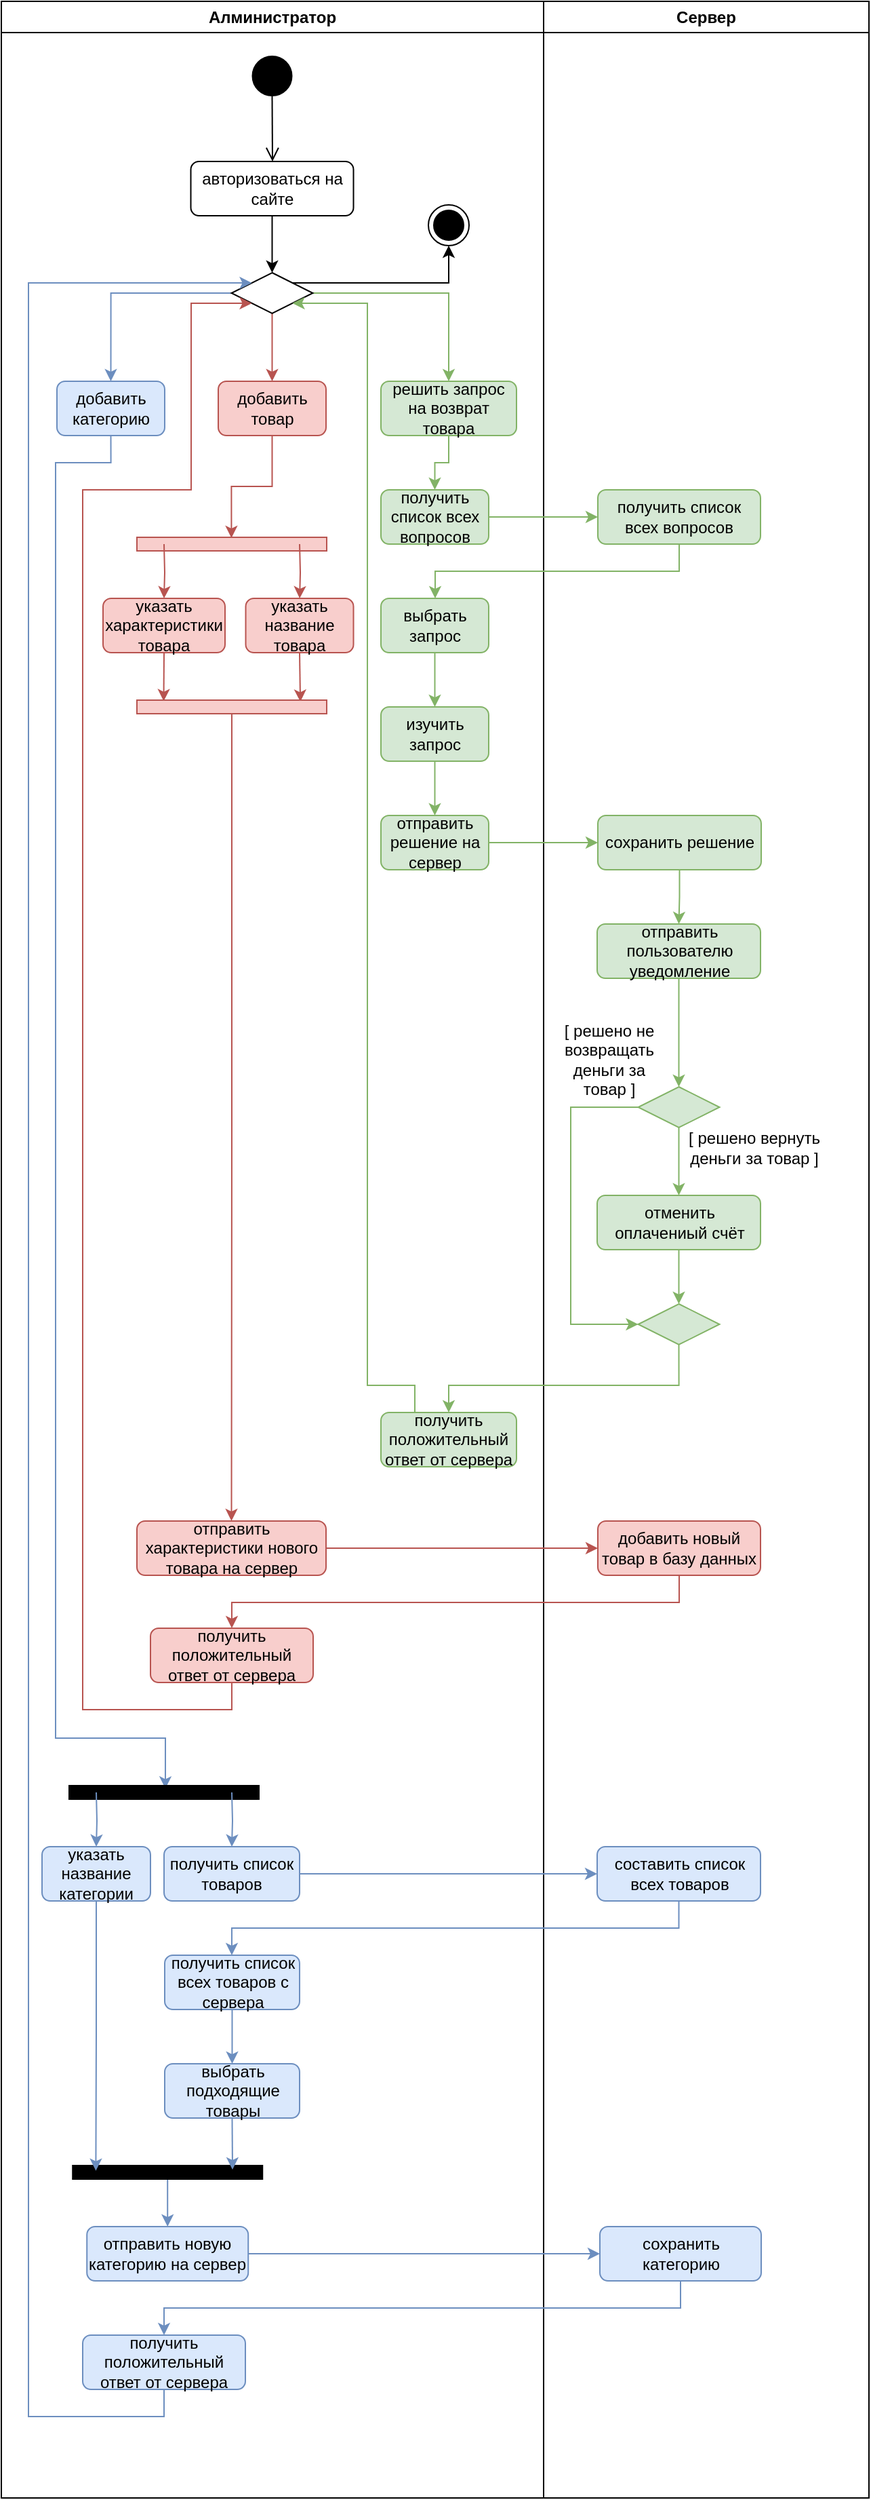 <mxfile version="12.9.6" type="github">
  <diagram name="Page-1" id="e7e014a7-5840-1c2e-5031-d8a46d1fe8dd">
    <mxGraphModel dx="652" dy="602" grid="1" gridSize="10" guides="1" tooltips="1" connect="1" arrows="1" fold="1" page="1" pageScale="1" pageWidth="1169" pageHeight="826" background="#ffffff" math="0" shadow="0">
      <root>
        <mxCell id="0" />
        <mxCell id="1" parent="0" />
        <mxCell id="2" value="Алминистратор" style="swimlane;whiteSpace=wrap" parent="1" vertex="1">
          <mxGeometry x="40" y="40" width="400" height="1840" as="geometry" />
        </mxCell>
        <mxCell id="eBvQgobW3I-P15cPwnFs-46" value="" style="ellipse;shape=startState;fillColor=#000000;strokeColor=#000000;strokeWidth=8;" vertex="1" parent="2">
          <mxGeometry x="184.75" y="40" width="30" height="30" as="geometry" />
        </mxCell>
        <mxCell id="eBvQgobW3I-P15cPwnFs-47" value="" style="edgeStyle=elbowEdgeStyle;elbow=horizontal;verticalAlign=bottom;endArrow=open;endSize=8;strokeColor=#000000;endFill=1;rounded=0;exitX=0.5;exitY=1;exitDx=0;exitDy=0;entryX=0.5;entryY=0;entryDx=0;entryDy=0;" edge="1" parent="2" source="eBvQgobW3I-P15cPwnFs-46" target="eBvQgobW3I-P15cPwnFs-48">
          <mxGeometry x="279.75" y="-72" as="geometry">
            <mxPoint x="294.75" y="-2" as="targetPoint" />
          </mxGeometry>
        </mxCell>
        <mxCell id="eBvQgobW3I-P15cPwnFs-48" value="авторизоваться на сайте" style="rounded=1;whiteSpace=wrap;html=1;fontFamily=Helvetica;fontSize=12;fontColor=#000000;align=center;strokeColor=#000000;fillColor=#ffffff;" vertex="1" parent="2">
          <mxGeometry x="139.75" y="118" width="120" height="40" as="geometry" />
        </mxCell>
        <mxCell id="eBvQgobW3I-P15cPwnFs-54" style="edgeStyle=orthogonalEdgeStyle;rounded=0;orthogonalLoop=1;jettySize=auto;html=1;exitX=0.5;exitY=1;exitDx=0;exitDy=0;entryX=0.5;entryY=0;entryDx=0;entryDy=0;fillColor=#f8cecc;strokeColor=#b85450;" edge="1" parent="2" source="eBvQgobW3I-P15cPwnFs-49" target="eBvQgobW3I-P15cPwnFs-51">
          <mxGeometry relative="1" as="geometry" />
        </mxCell>
        <mxCell id="eBvQgobW3I-P15cPwnFs-56" style="edgeStyle=orthogonalEdgeStyle;rounded=0;orthogonalLoop=1;jettySize=auto;html=1;exitX=1;exitY=0.5;exitDx=0;exitDy=0;entryX=0.5;entryY=0;entryDx=0;entryDy=0;fillColor=#d5e8d4;strokeColor=#82b366;" edge="1" parent="2" source="eBvQgobW3I-P15cPwnFs-49" target="eBvQgobW3I-P15cPwnFs-53">
          <mxGeometry relative="1" as="geometry" />
        </mxCell>
        <mxCell id="eBvQgobW3I-P15cPwnFs-57" style="edgeStyle=orthogonalEdgeStyle;rounded=0;orthogonalLoop=1;jettySize=auto;html=1;exitX=0;exitY=0.5;exitDx=0;exitDy=0;entryX=0.5;entryY=0;entryDx=0;entryDy=0;fillColor=#dae8fc;strokeColor=#6c8ebf;" edge="1" parent="2" source="eBvQgobW3I-P15cPwnFs-49" target="eBvQgobW3I-P15cPwnFs-52">
          <mxGeometry relative="1" as="geometry" />
        </mxCell>
        <mxCell id="eBvQgobW3I-P15cPwnFs-49" value="" style="rhombus;whiteSpace=wrap;html=1;strokeColor=#000000;strokeWidth=1;fillColor=#FFFFFF;" vertex="1" parent="2">
          <mxGeometry x="169.75" y="200" width="60" height="30" as="geometry" />
        </mxCell>
        <mxCell id="eBvQgobW3I-P15cPwnFs-50" value="" style="edgeStyle=orthogonalEdgeStyle;rounded=0;orthogonalLoop=1;jettySize=auto;html=1;strokeColor=#000000;" edge="1" parent="2" source="eBvQgobW3I-P15cPwnFs-48" target="eBvQgobW3I-P15cPwnFs-49">
          <mxGeometry relative="1" as="geometry">
            <mxPoint x="319.75" y="158" as="sourcePoint" />
            <mxPoint x="319.75" y="200.0" as="targetPoint" />
          </mxGeometry>
        </mxCell>
        <mxCell id="eBvQgobW3I-P15cPwnFs-89" value="" style="edgeStyle=orthogonalEdgeStyle;rounded=0;orthogonalLoop=1;jettySize=auto;html=1;entryX=0.049;entryY=0.502;entryDx=0;entryDy=0;entryPerimeter=0;fillColor=#f8cecc;strokeColor=#b85450;" edge="1" parent="2" source="eBvQgobW3I-P15cPwnFs-51" target="eBvQgobW3I-P15cPwnFs-90">
          <mxGeometry relative="1" as="geometry">
            <mxPoint x="200" y="340" as="targetPoint" />
          </mxGeometry>
        </mxCell>
        <mxCell id="eBvQgobW3I-P15cPwnFs-51" value="добавить товар" style="rounded=1;whiteSpace=wrap;html=1;fontFamily=Helvetica;fontSize=12;align=center;strokeColor=#b85450;fillColor=#f8cecc;" vertex="1" parent="2">
          <mxGeometry x="160" y="280" width="79.5" height="40" as="geometry" />
        </mxCell>
        <mxCell id="eBvQgobW3I-P15cPwnFs-133" style="edgeStyle=orthogonalEdgeStyle;rounded=0;orthogonalLoop=1;jettySize=auto;html=1;exitX=0.5;exitY=1;exitDx=0;exitDy=0;entryX=0.217;entryY=0.493;entryDx=0;entryDy=0;entryPerimeter=0;fillColor=#dae8fc;strokeColor=#6c8ebf;" edge="1" parent="2" source="eBvQgobW3I-P15cPwnFs-52" target="eBvQgobW3I-P15cPwnFs-125">
          <mxGeometry relative="1" as="geometry">
            <Array as="points">
              <mxPoint x="81" y="340" />
              <mxPoint x="40" y="340" />
              <mxPoint x="40" y="1280" />
              <mxPoint x="121" y="1280" />
            </Array>
          </mxGeometry>
        </mxCell>
        <mxCell id="eBvQgobW3I-P15cPwnFs-52" value="добавить категорию" style="rounded=1;whiteSpace=wrap;html=1;fontFamily=Helvetica;fontSize=12;align=center;strokeColor=#6c8ebf;fillColor=#dae8fc;" vertex="1" parent="2">
          <mxGeometry x="41" y="280" width="79.5" height="40" as="geometry" />
        </mxCell>
        <mxCell id="eBvQgobW3I-P15cPwnFs-59" value="" style="edgeStyle=orthogonalEdgeStyle;rounded=0;orthogonalLoop=1;jettySize=auto;html=1;fillColor=#d5e8d4;strokeColor=#82b366;" edge="1" parent="2" source="eBvQgobW3I-P15cPwnFs-53" target="eBvQgobW3I-P15cPwnFs-58">
          <mxGeometry relative="1" as="geometry" />
        </mxCell>
        <mxCell id="eBvQgobW3I-P15cPwnFs-53" value="решить запрос на возврат товара" style="rounded=1;whiteSpace=wrap;html=1;fontFamily=Helvetica;fontSize=12;align=center;strokeColor=#82b366;fillColor=#d5e8d4;" vertex="1" parent="2">
          <mxGeometry x="280" y="280" width="100" height="40" as="geometry" />
        </mxCell>
        <mxCell id="eBvQgobW3I-P15cPwnFs-58" value="получить список всех вопросов" style="rounded=1;whiteSpace=wrap;html=1;fontFamily=Helvetica;fontSize=12;align=center;strokeColor=#82b366;fillColor=#d5e8d4;" vertex="1" parent="2">
          <mxGeometry x="280" y="360" width="79.5" height="40" as="geometry" />
        </mxCell>
        <mxCell id="eBvQgobW3I-P15cPwnFs-65" value="" style="edgeStyle=orthogonalEdgeStyle;rounded=0;orthogonalLoop=1;jettySize=auto;html=1;fillColor=#d5e8d4;strokeColor=#82b366;" edge="1" parent="2" source="eBvQgobW3I-P15cPwnFs-62" target="eBvQgobW3I-P15cPwnFs-64">
          <mxGeometry relative="1" as="geometry" />
        </mxCell>
        <mxCell id="eBvQgobW3I-P15cPwnFs-62" value="выбрать запрос" style="rounded=1;whiteSpace=wrap;html=1;fontFamily=Helvetica;fontSize=12;align=center;strokeColor=#82b366;fillColor=#d5e8d4;" vertex="1" parent="2">
          <mxGeometry x="280" y="440" width="79.5" height="40" as="geometry" />
        </mxCell>
        <mxCell id="eBvQgobW3I-P15cPwnFs-69" value="" style="edgeStyle=orthogonalEdgeStyle;rounded=0;orthogonalLoop=1;jettySize=auto;html=1;fillColor=#d5e8d4;strokeColor=#82b366;" edge="1" parent="2" source="eBvQgobW3I-P15cPwnFs-64" target="eBvQgobW3I-P15cPwnFs-68">
          <mxGeometry relative="1" as="geometry" />
        </mxCell>
        <mxCell id="eBvQgobW3I-P15cPwnFs-64" value="изучить запрос" style="rounded=1;whiteSpace=wrap;html=1;fontFamily=Helvetica;fontSize=12;align=center;strokeColor=#82b366;fillColor=#d5e8d4;" vertex="1" parent="2">
          <mxGeometry x="280" y="520" width="79.5" height="40" as="geometry" />
        </mxCell>
        <mxCell id="eBvQgobW3I-P15cPwnFs-68" value="отправить решение на сервер" style="rounded=1;whiteSpace=wrap;html=1;fontFamily=Helvetica;fontSize=12;align=center;strokeColor=#82b366;fillColor=#d5e8d4;" vertex="1" parent="2">
          <mxGeometry x="280" y="600" width="79.5" height="40" as="geometry" />
        </mxCell>
        <mxCell id="eBvQgobW3I-P15cPwnFs-87" style="edgeStyle=orthogonalEdgeStyle;rounded=0;orthogonalLoop=1;jettySize=auto;html=1;exitX=0.25;exitY=0;exitDx=0;exitDy=0;entryX=1;entryY=1;entryDx=0;entryDy=0;fillColor=#d5e8d4;strokeColor=#82b366;" edge="1" parent="2" source="eBvQgobW3I-P15cPwnFs-86" target="eBvQgobW3I-P15cPwnFs-49">
          <mxGeometry relative="1" as="geometry">
            <Array as="points">
              <mxPoint x="305" y="1020" />
              <mxPoint x="270" y="1020" />
              <mxPoint x="270" y="222" />
            </Array>
          </mxGeometry>
        </mxCell>
        <mxCell id="eBvQgobW3I-P15cPwnFs-86" value="получить положительный ответ от сервера" style="rounded=1;whiteSpace=wrap;html=1;fontFamily=Helvetica;fontSize=12;align=center;strokeColor=#82b366;fillColor=#d5e8d4;" vertex="1" parent="2">
          <mxGeometry x="280" y="1040" width="100" height="40" as="geometry" />
        </mxCell>
        <mxCell id="eBvQgobW3I-P15cPwnFs-90" value="" style="html=1;points=[];perimeter=orthogonalPerimeter;rotation=90;fillColor=#f8cecc;strokeColor=#b85450;" vertex="1" parent="2">
          <mxGeometry x="165" y="330" width="10" height="140" as="geometry" />
        </mxCell>
        <mxCell id="eBvQgobW3I-P15cPwnFs-91" value="" style="edgeStyle=orthogonalEdgeStyle;rounded=0;orthogonalLoop=1;jettySize=auto;html=1;fillColor=#f8cecc;strokeColor=#b85450;" edge="1" parent="2" target="eBvQgobW3I-P15cPwnFs-92">
          <mxGeometry relative="1" as="geometry">
            <mxPoint x="220" y="400" as="sourcePoint" />
          </mxGeometry>
        </mxCell>
        <mxCell id="eBvQgobW3I-P15cPwnFs-96" style="edgeStyle=orthogonalEdgeStyle;rounded=0;orthogonalLoop=1;jettySize=auto;html=1;exitX=0.5;exitY=1;exitDx=0;exitDy=0;entryX=0.12;entryY=0.139;entryDx=0;entryDy=0;entryPerimeter=0;fillColor=#f8cecc;strokeColor=#b85450;" edge="1" parent="2" source="eBvQgobW3I-P15cPwnFs-92" target="eBvQgobW3I-P15cPwnFs-95">
          <mxGeometry relative="1" as="geometry" />
        </mxCell>
        <mxCell id="eBvQgobW3I-P15cPwnFs-92" value="указать название товара" style="rounded=1;whiteSpace=wrap;html=1;fontFamily=Helvetica;fontSize=12;align=center;strokeColor=#b85450;fillColor=#f8cecc;" vertex="1" parent="2">
          <mxGeometry x="180.25" y="440" width="79.5" height="40" as="geometry" />
        </mxCell>
        <mxCell id="eBvQgobW3I-P15cPwnFs-93" value="" style="edgeStyle=orthogonalEdgeStyle;rounded=0;orthogonalLoop=1;jettySize=auto;html=1;fillColor=#f8cecc;strokeColor=#b85450;" edge="1" parent="2" target="eBvQgobW3I-P15cPwnFs-94">
          <mxGeometry relative="1" as="geometry">
            <mxPoint x="120" y="400" as="sourcePoint" />
          </mxGeometry>
        </mxCell>
        <mxCell id="eBvQgobW3I-P15cPwnFs-97" style="edgeStyle=orthogonalEdgeStyle;rounded=0;orthogonalLoop=1;jettySize=auto;html=1;exitX=0.5;exitY=1;exitDx=0;exitDy=0;entryX=0.08;entryY=0.859;entryDx=0;entryDy=0;entryPerimeter=0;fillColor=#f8cecc;strokeColor=#b85450;" edge="1" parent="2" source="eBvQgobW3I-P15cPwnFs-94" target="eBvQgobW3I-P15cPwnFs-95">
          <mxGeometry relative="1" as="geometry" />
        </mxCell>
        <mxCell id="eBvQgobW3I-P15cPwnFs-94" value="указать характеристики товара" style="rounded=1;whiteSpace=wrap;html=1;fontFamily=Helvetica;fontSize=12;align=center;strokeColor=#b85450;fillColor=#f8cecc;" vertex="1" parent="2">
          <mxGeometry x="75" y="440" width="90" height="40" as="geometry" />
        </mxCell>
        <mxCell id="eBvQgobW3I-P15cPwnFs-99" value="" style="edgeStyle=orthogonalEdgeStyle;rounded=0;orthogonalLoop=1;jettySize=auto;html=1;entryX=0.5;entryY=0;entryDx=0;entryDy=0;fillColor=#f8cecc;strokeColor=#b85450;" edge="1" parent="2" source="eBvQgobW3I-P15cPwnFs-95" target="eBvQgobW3I-P15cPwnFs-100">
          <mxGeometry relative="1" as="geometry">
            <mxPoint x="170" y="695" as="targetPoint" />
          </mxGeometry>
        </mxCell>
        <mxCell id="eBvQgobW3I-P15cPwnFs-95" value="" style="html=1;points=[];perimeter=orthogonalPerimeter;rotation=90;fillColor=#f8cecc;strokeColor=#b85450;" vertex="1" parent="2">
          <mxGeometry x="165" y="450" width="10" height="140" as="geometry" />
        </mxCell>
        <mxCell id="eBvQgobW3I-P15cPwnFs-100" value="отправить характеристики нового товара на сервер" style="rounded=1;whiteSpace=wrap;html=1;fontFamily=Helvetica;fontSize=12;align=center;strokeColor=#b85450;fillColor=#f8cecc;" vertex="1" parent="2">
          <mxGeometry x="100" y="1120" width="139.5" height="40" as="geometry" />
        </mxCell>
        <mxCell id="eBvQgobW3I-P15cPwnFs-108" style="edgeStyle=orthogonalEdgeStyle;rounded=0;orthogonalLoop=1;jettySize=auto;html=1;exitX=0.5;exitY=1;exitDx=0;exitDy=0;entryX=0;entryY=1;entryDx=0;entryDy=0;fillColor=#f8cecc;strokeColor=#b85450;" edge="1" parent="2" source="eBvQgobW3I-P15cPwnFs-103" target="eBvQgobW3I-P15cPwnFs-49">
          <mxGeometry relative="1" as="geometry">
            <Array as="points">
              <mxPoint x="170" y="1259" />
              <mxPoint x="60" y="1259" />
              <mxPoint x="60" y="360" />
              <mxPoint x="140" y="360" />
              <mxPoint x="140" y="222" />
            </Array>
          </mxGeometry>
        </mxCell>
        <mxCell id="eBvQgobW3I-P15cPwnFs-103" value="получить положительный ответ от сервера" style="rounded=1;whiteSpace=wrap;html=1;fontFamily=Helvetica;fontSize=12;align=center;strokeColor=#b85450;fillColor=#f8cecc;" vertex="1" parent="2">
          <mxGeometry x="110" y="1199" width="120" height="40" as="geometry" />
        </mxCell>
        <mxCell id="eBvQgobW3I-P15cPwnFs-107" value="" style="ellipse;html=1;shape=endState;fillColor=#000000;strokeColor=#000000;" vertex="1" parent="2">
          <mxGeometry x="315" y="150" width="30" height="30" as="geometry" />
        </mxCell>
        <mxCell id="eBvQgobW3I-P15cPwnFs-106" style="edgeStyle=orthogonalEdgeStyle;rounded=0;orthogonalLoop=1;jettySize=auto;html=1;exitX=1;exitY=0;exitDx=0;exitDy=0;entryX=0.5;entryY=1;entryDx=0;entryDy=0;" edge="1" parent="2" source="eBvQgobW3I-P15cPwnFs-49" target="eBvQgobW3I-P15cPwnFs-107">
          <mxGeometry relative="1" as="geometry">
            <mxPoint x="60" y="180" as="targetPoint" />
          </mxGeometry>
        </mxCell>
        <mxCell id="eBvQgobW3I-P15cPwnFs-125" value="" style="html=1;points=[];perimeter=orthogonalPerimeter;rotation=90;fillColor=#000000;" vertex="1" parent="2">
          <mxGeometry x="115" y="1250" width="10" height="140" as="geometry" />
        </mxCell>
        <mxCell id="eBvQgobW3I-P15cPwnFs-126" value="" style="edgeStyle=orthogonalEdgeStyle;rounded=0;orthogonalLoop=1;jettySize=auto;html=1;fillColor=#dae8fc;strokeColor=#6c8ebf;" edge="1" parent="2" target="eBvQgobW3I-P15cPwnFs-128">
          <mxGeometry relative="1" as="geometry">
            <mxPoint x="170" y="1320" as="sourcePoint" />
          </mxGeometry>
        </mxCell>
        <mxCell id="eBvQgobW3I-P15cPwnFs-128" value="получить список товаров" style="rounded=1;whiteSpace=wrap;html=1;fontFamily=Helvetica;fontSize=12;align=center;strokeColor=#6c8ebf;fillColor=#dae8fc;" vertex="1" parent="2">
          <mxGeometry x="120" y="1360" width="100" height="40" as="geometry" />
        </mxCell>
        <mxCell id="eBvQgobW3I-P15cPwnFs-129" value="" style="edgeStyle=orthogonalEdgeStyle;rounded=0;orthogonalLoop=1;jettySize=auto;html=1;fillColor=#dae8fc;strokeColor=#6c8ebf;" edge="1" parent="2" target="eBvQgobW3I-P15cPwnFs-131">
          <mxGeometry relative="1" as="geometry">
            <mxPoint x="70" y="1320" as="sourcePoint" />
          </mxGeometry>
        </mxCell>
        <mxCell id="eBvQgobW3I-P15cPwnFs-131" value="указать название категории" style="rounded=1;whiteSpace=wrap;html=1;fontFamily=Helvetica;fontSize=12;align=center;strokeColor=#6c8ebf;fillColor=#dae8fc;" vertex="1" parent="2">
          <mxGeometry x="30" y="1360" width="80" height="40" as="geometry" />
        </mxCell>
        <mxCell id="eBvQgobW3I-P15cPwnFs-135" value="" style="edgeStyle=orthogonalEdgeStyle;rounded=0;orthogonalLoop=1;jettySize=auto;html=1;entryX=0;entryY=0;entryDx=0;entryDy=0;exitX=0.5;exitY=1;exitDx=0;exitDy=0;fillColor=#dae8fc;strokeColor=#6c8ebf;" edge="1" parent="2" source="eBvQgobW3I-P15cPwnFs-141" target="eBvQgobW3I-P15cPwnFs-49">
          <mxGeometry relative="1" as="geometry">
            <mxPoint x="40" y="1530" as="sourcePoint" />
            <mxPoint x="122.62" y="1655" as="targetPoint" />
            <Array as="points">
              <mxPoint x="120" y="1780" />
              <mxPoint x="20" y="1780" />
              <mxPoint x="20" y="208" />
            </Array>
          </mxGeometry>
        </mxCell>
        <mxCell id="eBvQgobW3I-P15cPwnFs-137" value="" style="edgeStyle=orthogonalEdgeStyle;rounded=0;orthogonalLoop=1;jettySize=auto;html=1;entryX=0.5;entryY=0;entryDx=0;entryDy=0;fillColor=#dae8fc;strokeColor=#6c8ebf;" edge="1" parent="2" source="eBvQgobW3I-P15cPwnFs-132" target="eBvQgobW3I-P15cPwnFs-138">
          <mxGeometry relative="1" as="geometry">
            <mxPoint x="122.62" y="1815" as="targetPoint" />
          </mxGeometry>
        </mxCell>
        <mxCell id="eBvQgobW3I-P15cPwnFs-132" value="" style="html=1;points=[];perimeter=orthogonalPerimeter;rotation=90;fillColor=#000000;" vertex="1" parent="2">
          <mxGeometry x="117.62" y="1530" width="10" height="140" as="geometry" />
        </mxCell>
        <mxCell id="eBvQgobW3I-P15cPwnFs-130" style="edgeStyle=orthogonalEdgeStyle;rounded=0;orthogonalLoop=1;jettySize=auto;html=1;exitX=0.5;exitY=1;exitDx=0;exitDy=0;entryX=0.383;entryY=0.878;entryDx=0;entryDy=0;entryPerimeter=0;fillColor=#dae8fc;strokeColor=#6c8ebf;" edge="1" parent="2" source="eBvQgobW3I-P15cPwnFs-131" target="eBvQgobW3I-P15cPwnFs-132">
          <mxGeometry relative="1" as="geometry" />
        </mxCell>
        <mxCell id="eBvQgobW3I-P15cPwnFs-138" value="отправить новую категорию на сервер" style="rounded=1;whiteSpace=wrap;html=1;fontFamily=Helvetica;fontSize=12;align=center;strokeColor=#6c8ebf;fillColor=#dae8fc;" vertex="1" parent="2">
          <mxGeometry x="63.12" y="1640" width="119" height="40" as="geometry" />
        </mxCell>
        <mxCell id="eBvQgobW3I-P15cPwnFs-141" value="получить положительный ответ от сервера" style="rounded=1;whiteSpace=wrap;html=1;fontFamily=Helvetica;fontSize=12;align=center;strokeColor=#6c8ebf;fillColor=#dae8fc;" vertex="1" parent="2">
          <mxGeometry x="60" y="1720" width="120" height="40" as="geometry" />
        </mxCell>
        <mxCell id="eBvQgobW3I-P15cPwnFs-151" value="" style="edgeStyle=orthogonalEdgeStyle;rounded=0;orthogonalLoop=1;jettySize=auto;html=1;fillColor=#dae8fc;strokeColor=#6c8ebf;" edge="1" parent="2" source="eBvQgobW3I-P15cPwnFs-148" target="eBvQgobW3I-P15cPwnFs-150">
          <mxGeometry relative="1" as="geometry" />
        </mxCell>
        <mxCell id="eBvQgobW3I-P15cPwnFs-148" value="получить список всех товаров с сервера" style="rounded=1;whiteSpace=wrap;html=1;fontFamily=Helvetica;fontSize=12;align=center;strokeColor=#6c8ebf;fillColor=#dae8fc;" vertex="1" parent="2">
          <mxGeometry x="120.5" y="1440" width="99.5" height="40" as="geometry" />
        </mxCell>
        <mxCell id="eBvQgobW3I-P15cPwnFs-152" style="edgeStyle=orthogonalEdgeStyle;rounded=0;orthogonalLoop=1;jettySize=auto;html=1;exitX=0.5;exitY=1;exitDx=0;exitDy=0;entryX=0.3;entryY=0.158;entryDx=0;entryDy=0;entryPerimeter=0;fillColor=#dae8fc;strokeColor=#6c8ebf;" edge="1" parent="2" source="eBvQgobW3I-P15cPwnFs-150" target="eBvQgobW3I-P15cPwnFs-132">
          <mxGeometry relative="1" as="geometry" />
        </mxCell>
        <mxCell id="eBvQgobW3I-P15cPwnFs-150" value="выбрать подходящие товары" style="rounded=1;whiteSpace=wrap;html=1;fontFamily=Helvetica;fontSize=12;align=center;strokeColor=#6c8ebf;fillColor=#dae8fc;" vertex="1" parent="2">
          <mxGeometry x="120.5" y="1520" width="99.5" height="40" as="geometry" />
        </mxCell>
        <mxCell id="3" value="Сервер" style="swimlane;whiteSpace=wrap" parent="1" vertex="1">
          <mxGeometry x="440" y="40" width="240" height="1840" as="geometry" />
        </mxCell>
        <mxCell id="eBvQgobW3I-P15cPwnFs-60" value="получить список всех вопросов" style="rounded=1;whiteSpace=wrap;html=1;fontFamily=Helvetica;fontSize=12;align=center;strokeColor=#82b366;fillColor=#d5e8d4;" vertex="1" parent="3">
          <mxGeometry x="40" y="360" width="120" height="40" as="geometry" />
        </mxCell>
        <mxCell id="eBvQgobW3I-P15cPwnFs-73" value="" style="edgeStyle=orthogonalEdgeStyle;rounded=0;orthogonalLoop=1;jettySize=auto;html=1;fillColor=#d5e8d4;strokeColor=#82b366;" edge="1" parent="3" source="eBvQgobW3I-P15cPwnFs-70" target="eBvQgobW3I-P15cPwnFs-72">
          <mxGeometry relative="1" as="geometry" />
        </mxCell>
        <mxCell id="eBvQgobW3I-P15cPwnFs-70" value="сохранить решение" style="rounded=1;whiteSpace=wrap;html=1;fontFamily=Helvetica;fontSize=12;align=center;strokeColor=#82b366;fillColor=#d5e8d4;" vertex="1" parent="3">
          <mxGeometry x="40" y="600" width="120.5" height="40" as="geometry" />
        </mxCell>
        <mxCell id="eBvQgobW3I-P15cPwnFs-75" value="" style="edgeStyle=orthogonalEdgeStyle;rounded=0;orthogonalLoop=1;jettySize=auto;html=1;entryX=0.5;entryY=0;entryDx=0;entryDy=0;fillColor=#d5e8d4;strokeColor=#82b366;" edge="1" parent="3" source="eBvQgobW3I-P15cPwnFs-72" target="eBvQgobW3I-P15cPwnFs-76">
          <mxGeometry relative="1" as="geometry">
            <mxPoint x="99.75" y="800" as="targetPoint" />
          </mxGeometry>
        </mxCell>
        <mxCell id="eBvQgobW3I-P15cPwnFs-72" value="отправить пользователю уведомление" style="rounded=1;whiteSpace=wrap;html=1;fontFamily=Helvetica;fontSize=12;align=center;strokeColor=#82b366;fillColor=#d5e8d4;" vertex="1" parent="3">
          <mxGeometry x="39.5" y="680" width="120.5" height="40" as="geometry" />
        </mxCell>
        <mxCell id="eBvQgobW3I-P15cPwnFs-76" value="" style="rhombus;whiteSpace=wrap;html=1;strokeColor=#82b366;strokeWidth=1;fillColor=#d5e8d4;" vertex="1" parent="3">
          <mxGeometry x="69.75" y="800" width="60" height="30" as="geometry" />
        </mxCell>
        <mxCell id="eBvQgobW3I-P15cPwnFs-83" style="edgeStyle=orthogonalEdgeStyle;rounded=0;orthogonalLoop=1;jettySize=auto;html=1;exitX=0.5;exitY=1;exitDx=0;exitDy=0;entryX=0.5;entryY=0;entryDx=0;entryDy=0;fillColor=#d5e8d4;strokeColor=#82b366;" edge="1" parent="3" source="eBvQgobW3I-P15cPwnFs-78" target="eBvQgobW3I-P15cPwnFs-81">
          <mxGeometry relative="1" as="geometry" />
        </mxCell>
        <mxCell id="eBvQgobW3I-P15cPwnFs-78" value="отменить оплачениый счёт" style="rounded=1;whiteSpace=wrap;html=1;fontFamily=Helvetica;fontSize=12;align=center;strokeColor=#82b366;fillColor=#d5e8d4;" vertex="1" parent="3">
          <mxGeometry x="39.5" y="880" width="120.5" height="40" as="geometry" />
        </mxCell>
        <mxCell id="eBvQgobW3I-P15cPwnFs-77" style="edgeStyle=orthogonalEdgeStyle;rounded=0;orthogonalLoop=1;jettySize=auto;html=1;exitX=0.5;exitY=1;exitDx=0;exitDy=0;entryX=0.5;entryY=0;entryDx=0;entryDy=0;fillColor=#d5e8d4;strokeColor=#82b366;" edge="1" parent="3" source="eBvQgobW3I-P15cPwnFs-76" target="eBvQgobW3I-P15cPwnFs-78">
          <mxGeometry relative="1" as="geometry">
            <mxPoint x="100" y="860" as="targetPoint" />
          </mxGeometry>
        </mxCell>
        <mxCell id="eBvQgobW3I-P15cPwnFs-79" value="[ решено вернуть&lt;br&gt;деньги за товар ]" style="text;html=1;align=center;verticalAlign=middle;resizable=0;points=[];autosize=1;" vertex="1" parent="3">
          <mxGeometry x="100" y="830" width="110" height="30" as="geometry" />
        </mxCell>
        <mxCell id="eBvQgobW3I-P15cPwnFs-81" value="" style="rhombus;whiteSpace=wrap;html=1;strokeColor=#82b366;strokeWidth=1;fillColor=#d5e8d4;" vertex="1" parent="3">
          <mxGeometry x="69.75" y="960" width="60" height="30" as="geometry" />
        </mxCell>
        <mxCell id="eBvQgobW3I-P15cPwnFs-82" style="edgeStyle=orthogonalEdgeStyle;rounded=0;orthogonalLoop=1;jettySize=auto;html=1;exitX=0.5;exitY=1;exitDx=0;exitDy=0;fillColor=#d5e8d4;strokeColor=#82b366;" edge="1" parent="3" source="eBvQgobW3I-P15cPwnFs-81" target="eBvQgobW3I-P15cPwnFs-81">
          <mxGeometry relative="1" as="geometry" />
        </mxCell>
        <mxCell id="eBvQgobW3I-P15cPwnFs-80" style="edgeStyle=orthogonalEdgeStyle;rounded=0;orthogonalLoop=1;jettySize=auto;html=1;exitX=0;exitY=0.5;exitDx=0;exitDy=0;entryX=0;entryY=0.5;entryDx=0;entryDy=0;fillColor=#d5e8d4;strokeColor=#82b366;" edge="1" parent="3" source="eBvQgobW3I-P15cPwnFs-76" target="eBvQgobW3I-P15cPwnFs-81">
          <mxGeometry relative="1" as="geometry">
            <mxPoint x="30" y="960" as="targetPoint" />
            <Array as="points">
              <mxPoint x="20" y="815" />
              <mxPoint x="20" y="975" />
            </Array>
          </mxGeometry>
        </mxCell>
        <mxCell id="eBvQgobW3I-P15cPwnFs-84" value="[ решено не&lt;br&gt;возвращать&lt;br&gt;деньги за&lt;br&gt;товар ]" style="text;html=1;align=center;verticalAlign=middle;resizable=0;points=[];autosize=1;" vertex="1" parent="3">
          <mxGeometry x="8" y="750" width="80" height="60" as="geometry" />
        </mxCell>
        <mxCell id="eBvQgobW3I-P15cPwnFs-101" value="добавить новый товар в базу данных" style="rounded=1;whiteSpace=wrap;html=1;fontFamily=Helvetica;fontSize=12;align=center;strokeColor=#b85450;fillColor=#f8cecc;" vertex="1" parent="3">
          <mxGeometry x="40" y="1120" width="120" height="40" as="geometry" />
        </mxCell>
        <mxCell id="eBvQgobW3I-P15cPwnFs-139" value="сохранить категорию" style="rounded=1;whiteSpace=wrap;html=1;fontFamily=Helvetica;fontSize=12;align=center;strokeColor=#6c8ebf;fillColor=#dae8fc;" vertex="1" parent="3">
          <mxGeometry x="41.5" y="1640" width="119" height="40" as="geometry" />
        </mxCell>
        <mxCell id="eBvQgobW3I-P15cPwnFs-146" value="составить список всех товаров" style="rounded=1;whiteSpace=wrap;html=1;fontFamily=Helvetica;fontSize=12;align=center;strokeColor=#6c8ebf;fillColor=#dae8fc;" vertex="1" parent="3">
          <mxGeometry x="39.5" y="1360" width="120.5" height="40" as="geometry" />
        </mxCell>
        <mxCell id="eBvQgobW3I-P15cPwnFs-61" value="" style="edgeStyle=orthogonalEdgeStyle;rounded=0;orthogonalLoop=1;jettySize=auto;html=1;fillColor=#d5e8d4;strokeColor=#82b366;" edge="1" parent="1" source="eBvQgobW3I-P15cPwnFs-58" target="eBvQgobW3I-P15cPwnFs-60">
          <mxGeometry relative="1" as="geometry" />
        </mxCell>
        <mxCell id="eBvQgobW3I-P15cPwnFs-63" value="" style="edgeStyle=orthogonalEdgeStyle;rounded=0;orthogonalLoop=1;jettySize=auto;html=1;fillColor=#d5e8d4;strokeColor=#82b366;" edge="1" parent="1" source="eBvQgobW3I-P15cPwnFs-60" target="eBvQgobW3I-P15cPwnFs-62">
          <mxGeometry relative="1" as="geometry">
            <Array as="points">
              <mxPoint x="540" y="460" />
              <mxPoint x="360" y="460" />
            </Array>
          </mxGeometry>
        </mxCell>
        <mxCell id="eBvQgobW3I-P15cPwnFs-71" value="" style="edgeStyle=orthogonalEdgeStyle;rounded=0;orthogonalLoop=1;jettySize=auto;html=1;fillColor=#d5e8d4;strokeColor=#82b366;" edge="1" parent="1" source="eBvQgobW3I-P15cPwnFs-68" target="eBvQgobW3I-P15cPwnFs-70">
          <mxGeometry relative="1" as="geometry" />
        </mxCell>
        <mxCell id="eBvQgobW3I-P15cPwnFs-85" style="edgeStyle=orthogonalEdgeStyle;rounded=0;orthogonalLoop=1;jettySize=auto;html=1;exitX=0.5;exitY=1;exitDx=0;exitDy=0;entryX=0.5;entryY=0;entryDx=0;entryDy=0;fillColor=#d5e8d4;strokeColor=#82b366;" edge="1" parent="1" source="eBvQgobW3I-P15cPwnFs-81" target="eBvQgobW3I-P15cPwnFs-86">
          <mxGeometry relative="1" as="geometry">
            <mxPoint x="340" y="1080" as="targetPoint" />
            <Array as="points">
              <mxPoint x="540" y="1060" />
              <mxPoint x="370" y="1060" />
            </Array>
          </mxGeometry>
        </mxCell>
        <mxCell id="eBvQgobW3I-P15cPwnFs-102" value="" style="edgeStyle=orthogonalEdgeStyle;rounded=0;orthogonalLoop=1;jettySize=auto;html=1;fillColor=#f8cecc;strokeColor=#b85450;" edge="1" parent="1" source="eBvQgobW3I-P15cPwnFs-100" target="eBvQgobW3I-P15cPwnFs-101">
          <mxGeometry relative="1" as="geometry" />
        </mxCell>
        <mxCell id="eBvQgobW3I-P15cPwnFs-104" value="" style="edgeStyle=orthogonalEdgeStyle;rounded=0;orthogonalLoop=1;jettySize=auto;html=1;fillColor=#f8cecc;strokeColor=#b85450;" edge="1" parent="1" source="eBvQgobW3I-P15cPwnFs-101" target="eBvQgobW3I-P15cPwnFs-103">
          <mxGeometry relative="1" as="geometry">
            <Array as="points">
              <mxPoint x="540" y="1220" />
              <mxPoint x="210" y="1220" />
            </Array>
          </mxGeometry>
        </mxCell>
        <mxCell id="eBvQgobW3I-P15cPwnFs-140" value="" style="edgeStyle=orthogonalEdgeStyle;rounded=0;orthogonalLoop=1;jettySize=auto;html=1;fillColor=#dae8fc;strokeColor=#6c8ebf;" edge="1" parent="1" source="eBvQgobW3I-P15cPwnFs-138" target="eBvQgobW3I-P15cPwnFs-139">
          <mxGeometry relative="1" as="geometry" />
        </mxCell>
        <mxCell id="eBvQgobW3I-P15cPwnFs-142" style="edgeStyle=orthogonalEdgeStyle;rounded=0;orthogonalLoop=1;jettySize=auto;html=1;exitX=0.5;exitY=1;exitDx=0;exitDy=0;entryX=0.5;entryY=0;entryDx=0;entryDy=0;fillColor=#dae8fc;strokeColor=#6c8ebf;" edge="1" parent="1" source="eBvQgobW3I-P15cPwnFs-139" target="eBvQgobW3I-P15cPwnFs-141">
          <mxGeometry relative="1" as="geometry" />
        </mxCell>
        <mxCell id="eBvQgobW3I-P15cPwnFs-147" value="" style="edgeStyle=orthogonalEdgeStyle;rounded=0;orthogonalLoop=1;jettySize=auto;html=1;fillColor=#dae8fc;strokeColor=#6c8ebf;" edge="1" parent="1" source="eBvQgobW3I-P15cPwnFs-128" target="eBvQgobW3I-P15cPwnFs-146">
          <mxGeometry relative="1" as="geometry" />
        </mxCell>
        <mxCell id="eBvQgobW3I-P15cPwnFs-149" value="" style="edgeStyle=orthogonalEdgeStyle;rounded=0;orthogonalLoop=1;jettySize=auto;html=1;fillColor=#dae8fc;strokeColor=#6c8ebf;" edge="1" parent="1" source="eBvQgobW3I-P15cPwnFs-146" target="eBvQgobW3I-P15cPwnFs-148">
          <mxGeometry relative="1" as="geometry">
            <Array as="points">
              <mxPoint x="540" y="1460" />
              <mxPoint x="210" y="1460" />
            </Array>
          </mxGeometry>
        </mxCell>
      </root>
    </mxGraphModel>
  </diagram>
</mxfile>
